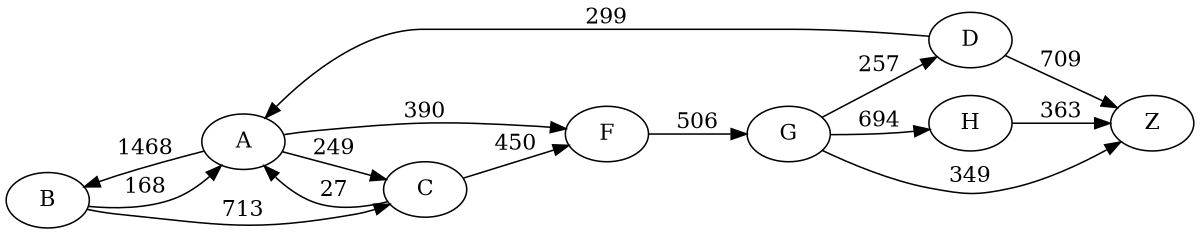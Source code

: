 digraph G {
	rankdir=LR size="8,5"
	B
	A
	B -> A [label=168]
	B
	C
	B -> C [label=713]
	A
	C
	A -> C [label=249]
	A
	F
	A -> F [label=390]
	A
	B
	A -> B [label=1468]
	C
	F
	C -> F [label=450]
	C
	A
	C -> A [label=27]
	F
	G
	F -> G [label=506]
	G
	D
	G -> D [label=257]
	G
	H
	G -> H [label=694]
	G
	Z
	G -> Z [label=349]
	D
	Z
	D -> Z [label=709]
	D
	A
	D -> A [label=299]
	H
	Z
	H -> Z [label=363]
}
